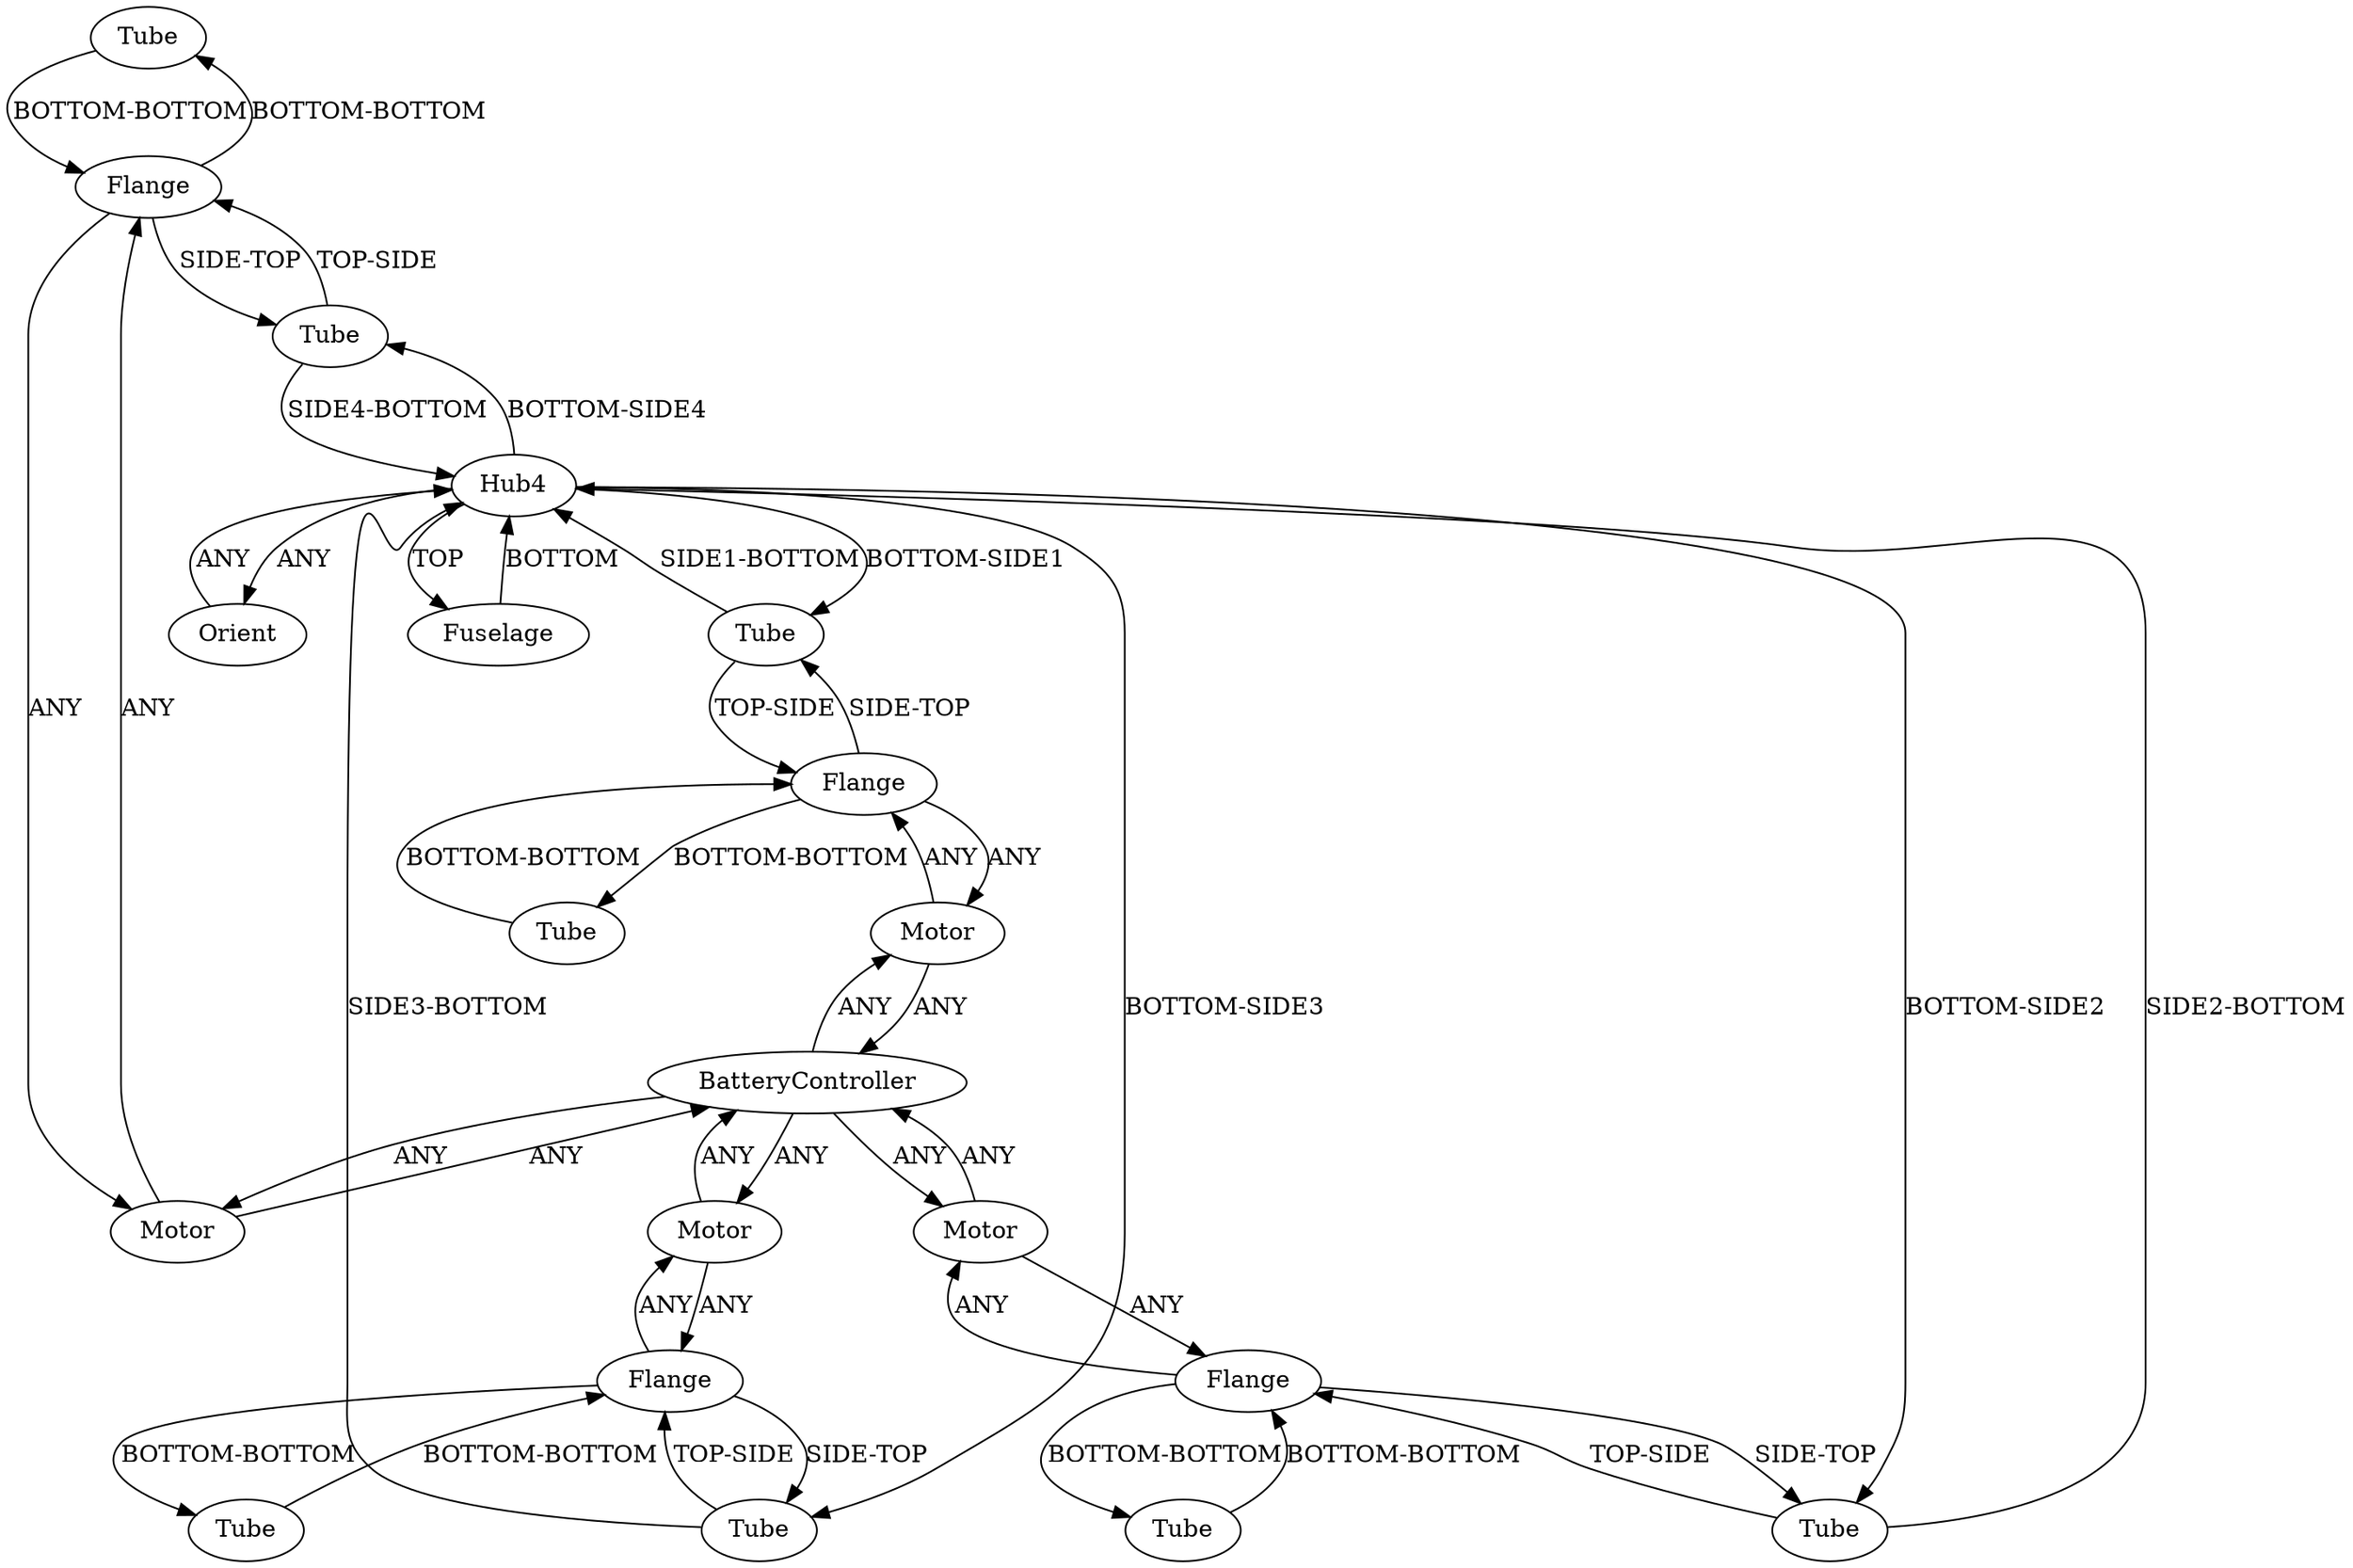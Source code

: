 /* Created by igraph 0.10.2 */
digraph {
  0 [
    instance=Tube_instance_1
    label=Tube
  ];
  1 [
    instance=Motor_instance_1
    label=Motor
  ];
  2 [
    instance=Tube_instance_2
    label=Tube
  ];
  3 [
    instance=Tube_instance_3
    label=Tube
  ];
  4 [
    instance=Tube_instance_4
    label=Tube
  ];
  5 [
    instance=Motor_instance_2
    label=Motor
  ];
  6 [
    instance=Flange_instance_1
    label=Flange
  ];
  7 [
    instance=Hub4_instance_1
    label=Hub4
  ];
  8 [
    instance=Fuselage_instance_1
    label=Fuselage
  ];
  9 [
    instance=Tube_instance_5
    label=Tube
  ];
  10 [
    instance=Tube_instance_6
    label=Tube
  ];
  11 [
    instance=Orient
    label=Orient
  ];
  12 [
    instance=BatteryController_instance_1
    label=BatteryController
  ];
  13 [
    instance=Motor_instance_3
    label=Motor
  ];
  14 [
    instance=Flange_instance_2
    label=Flange
  ];
  15 [
    instance=Flange_instance_3
    label=Flange
  ];
  16 [
    instance=Motor_instance_4
    label=Motor
  ];
  17 [
    instance=Flange_instance_4
    label=Flange
  ];
  18 [
    instance=Tube_instance_7
    label=Tube
  ];
  19 [
    instance=Tube_instance_8
    label=Tube
  ];

  0 -> 14 [
    label="BOTTOM-BOTTOM"
  ];
  1 -> 12 [
    label=ANY
  ];
  1 -> 17 [
    label=ANY
  ];
  2 -> 7 [
    label="SIDE1-BOTTOM"
  ];
  2 -> 17 [
    label="TOP-SIDE"
  ];
  3 -> 15 [
    label="BOTTOM-BOTTOM"
  ];
  4 -> 17 [
    label="BOTTOM-BOTTOM"
  ];
  5 -> 12 [
    label=ANY
  ];
  5 -> 14 [
    label=ANY
  ];
  6 -> 9 [
    label="BOTTOM-BOTTOM"
  ];
  6 -> 10 [
    label="SIDE-TOP"
  ];
  6 -> 13 [
    label=ANY
  ];
  7 -> 10 [
    label="BOTTOM-SIDE2"
  ];
  7 -> 8 [
    label=TOP
  ];
  7 -> 2 [
    label="BOTTOM-SIDE1"
  ];
  7 -> 18 [
    label="BOTTOM-SIDE4"
  ];
  7 -> 19 [
    label="BOTTOM-SIDE3"
  ];
  7 -> 11 [
    label=ANY
  ];
  8 -> 7 [
    label=BOTTOM
  ];
  9 -> 6 [
    label="BOTTOM-BOTTOM"
  ];
  10 -> 7 [
    label="SIDE2-BOTTOM"
  ];
  10 -> 6 [
    label="TOP-SIDE"
  ];
  11 -> 7 [
    label=ANY
  ];
  12 -> 1 [
    label=ANY
  ];
  12 -> 16 [
    label=ANY
  ];
  12 -> 13 [
    label=ANY
  ];
  12 -> 5 [
    label=ANY
  ];
  13 -> 6 [
    label=ANY
  ];
  13 -> 12 [
    label=ANY
  ];
  14 -> 18 [
    label="SIDE-TOP"
  ];
  14 -> 0 [
    label="BOTTOM-BOTTOM"
  ];
  14 -> 5 [
    label=ANY
  ];
  15 -> 3 [
    label="BOTTOM-BOTTOM"
  ];
  15 -> 19 [
    label="SIDE-TOP"
  ];
  15 -> 16 [
    label=ANY
  ];
  16 -> 15 [
    label=ANY
  ];
  16 -> 12 [
    label=ANY
  ];
  17 -> 1 [
    label=ANY
  ];
  17 -> 2 [
    label="SIDE-TOP"
  ];
  17 -> 4 [
    label="BOTTOM-BOTTOM"
  ];
  18 -> 7 [
    label="SIDE4-BOTTOM"
  ];
  18 -> 14 [
    label="TOP-SIDE"
  ];
  19 -> 15 [
    label="TOP-SIDE"
  ];
  19 -> 7 [
    label="SIDE3-BOTTOM"
  ];
}
